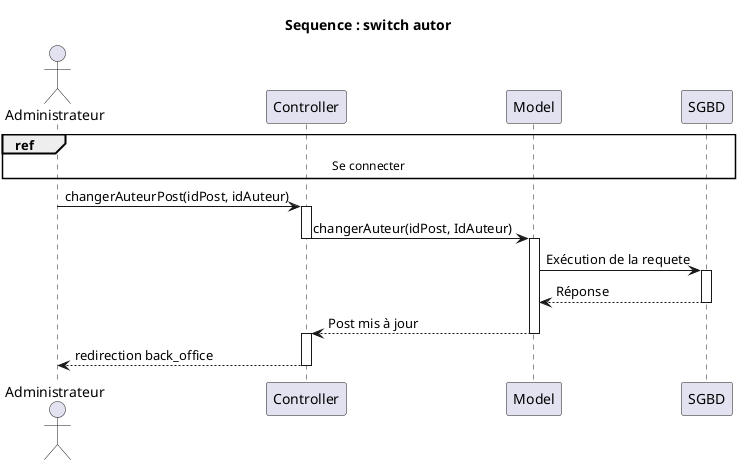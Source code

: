 @startuml

title Sequence : switch autor

actor Administrateur as Ad
participant Controller as C
participant Model as M

participant SGBD as bdd
ref over Ad,C,M,bdd : Se connecter
Ad->C:changerAuteurPost(idPost, idAuteur)
activate C
C->M: changerAuteur(idPost, IdAuteur)
deactivate C
activate M
M->bdd: Exécution de la requete
activate bdd
bdd-->M:Réponse
deactivate bdd
M-->C:Post mis à jour
deactivate M
activate C
C-->Ad: redirection back_office
deactivate C





@enduml